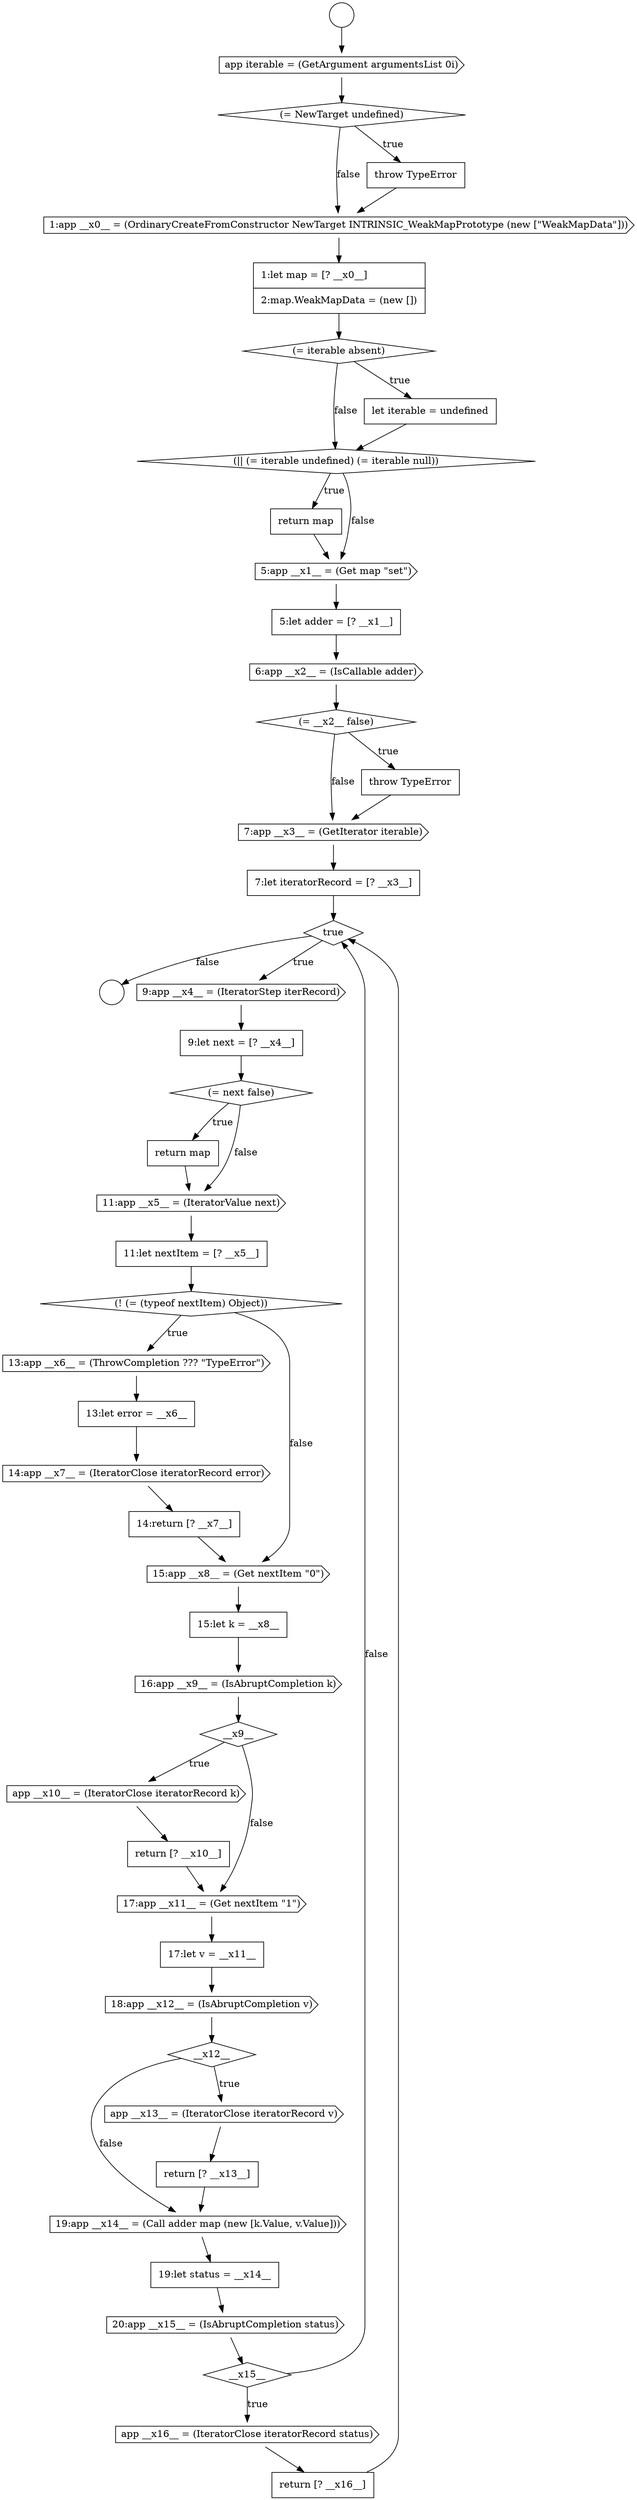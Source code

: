 digraph {
  node0 [shape=circle label=" " color="black" fillcolor="white" style=filled]
  node5 [shape=cds, label=<<font color="black">1:app __x0__ = (OrdinaryCreateFromConstructor NewTarget INTRINSIC_WeakMapPrototype (new [&quot;WeakMapData&quot;]))</font>> color="black" fillcolor="white" style=filled]
  node10 [shape=none, margin=0, label=<<font color="black">
    <table border="0" cellborder="1" cellspacing="0" cellpadding="10">
      <tr><td align="left">return map</td></tr>
    </table>
  </font>> color="black" fillcolor="white" style=filled]
  node14 [shape=diamond, label=<<font color="black">(= __x2__ false)</font>> color="black" fillcolor="white" style=filled]
  node1 [shape=circle label=" " color="black" fillcolor="white" style=filled]
  node6 [shape=none, margin=0, label=<<font color="black">
    <table border="0" cellborder="1" cellspacing="0" cellpadding="10">
      <tr><td align="left">1:let map = [? __x0__]</td></tr>
      <tr><td align="left">2:map.WeakMapData = (new [])</td></tr>
    </table>
  </font>> color="black" fillcolor="white" style=filled]
  node9 [shape=diamond, label=<<font color="black">(|| (= iterable undefined) (= iterable null))</font>> color="black" fillcolor="white" style=filled]
  node2 [shape=cds, label=<<font color="black">app iterable = (GetArgument argumentsList 0i)</font>> color="black" fillcolor="white" style=filled]
  node12 [shape=none, margin=0, label=<<font color="black">
    <table border="0" cellborder="1" cellspacing="0" cellpadding="10">
      <tr><td align="left">5:let adder = [? __x1__]</td></tr>
    </table>
  </font>> color="black" fillcolor="white" style=filled]
  node18 [shape=diamond, label=<<font color="black">true</font>> color="black" fillcolor="white" style=filled]
  node8 [shape=none, margin=0, label=<<font color="black">
    <table border="0" cellborder="1" cellspacing="0" cellpadding="10">
      <tr><td align="left">let iterable = undefined</td></tr>
    </table>
  </font>> color="black" fillcolor="white" style=filled]
  node4 [shape=none, margin=0, label=<<font color="black">
    <table border="0" cellborder="1" cellspacing="0" cellpadding="10">
      <tr><td align="left">throw TypeError</td></tr>
    </table>
  </font>> color="black" fillcolor="white" style=filled]
  node42 [shape=cds, label=<<font color="black">19:app __x14__ = (Call adder map (new [k.Value, v.Value]))</font>> color="black" fillcolor="white" style=filled]
  node24 [shape=none, margin=0, label=<<font color="black">
    <table border="0" cellborder="1" cellspacing="0" cellpadding="10">
      <tr><td align="left">11:let nextItem = [? __x5__]</td></tr>
    </table>
  </font>> color="black" fillcolor="white" style=filled]
  node37 [shape=none, margin=0, label=<<font color="black">
    <table border="0" cellborder="1" cellspacing="0" cellpadding="10">
      <tr><td align="left">17:let v = __x11__</td></tr>
    </table>
  </font>> color="black" fillcolor="white" style=filled]
  node25 [shape=diamond, label=<<font color="black">(! (= (typeof nextItem) Object))</font>> color="black" fillcolor="white" style=filled]
  node20 [shape=none, margin=0, label=<<font color="black">
    <table border="0" cellborder="1" cellspacing="0" cellpadding="10">
      <tr><td align="left">9:let next = [? __x4__]</td></tr>
    </table>
  </font>> color="black" fillcolor="white" style=filled]
  node46 [shape=cds, label=<<font color="black">app __x16__ = (IteratorClose iteratorRecord status)</font>> color="black" fillcolor="white" style=filled]
  node29 [shape=none, margin=0, label=<<font color="black">
    <table border="0" cellborder="1" cellspacing="0" cellpadding="10">
      <tr><td align="left">14:return [? __x7__]</td></tr>
    </table>
  </font>> color="black" fillcolor="white" style=filled]
  node21 [shape=diamond, label=<<font color="black">(= next false)</font>> color="black" fillcolor="white" style=filled]
  node33 [shape=diamond, label=<<font color="black">__x9__</font>> color="black" fillcolor="white" style=filled]
  node28 [shape=cds, label=<<font color="black">14:app __x7__ = (IteratorClose iteratorRecord error)</font>> color="black" fillcolor="white" style=filled]
  node38 [shape=cds, label=<<font color="black">18:app __x12__ = (IsAbruptCompletion v)</font>> color="black" fillcolor="white" style=filled]
  node13 [shape=cds, label=<<font color="black">6:app __x2__ = (IsCallable adder)</font>> color="black" fillcolor="white" style=filled]
  node41 [shape=none, margin=0, label=<<font color="black">
    <table border="0" cellborder="1" cellspacing="0" cellpadding="10">
      <tr><td align="left">return [? __x13__]</td></tr>
    </table>
  </font>> color="black" fillcolor="white" style=filled]
  node45 [shape=diamond, label=<<font color="black">__x15__</font>> color="black" fillcolor="white" style=filled]
  node17 [shape=none, margin=0, label=<<font color="black">
    <table border="0" cellborder="1" cellspacing="0" cellpadding="10">
      <tr><td align="left">7:let iteratorRecord = [? __x3__]</td></tr>
    </table>
  </font>> color="black" fillcolor="white" style=filled]
  node32 [shape=cds, label=<<font color="black">16:app __x9__ = (IsAbruptCompletion k)</font>> color="black" fillcolor="white" style=filled]
  node34 [shape=cds, label=<<font color="black">app __x10__ = (IteratorClose iteratorRecord k)</font>> color="black" fillcolor="white" style=filled]
  node22 [shape=none, margin=0, label=<<font color="black">
    <table border="0" cellborder="1" cellspacing="0" cellpadding="10">
      <tr><td align="left">return map</td></tr>
    </table>
  </font>> color="black" fillcolor="white" style=filled]
  node44 [shape=cds, label=<<font color="black">20:app __x15__ = (IsAbruptCompletion status)</font>> color="black" fillcolor="white" style=filled]
  node27 [shape=none, margin=0, label=<<font color="black">
    <table border="0" cellborder="1" cellspacing="0" cellpadding="10">
      <tr><td align="left">13:let error = __x6__</td></tr>
    </table>
  </font>> color="black" fillcolor="white" style=filled]
  node7 [shape=diamond, label=<<font color="black">(= iterable absent)</font>> color="black" fillcolor="white" style=filled]
  node39 [shape=diamond, label=<<font color="black">__x12__</font>> color="black" fillcolor="white" style=filled]
  node3 [shape=diamond, label=<<font color="black">(= NewTarget undefined)</font>> color="black" fillcolor="white" style=filled]
  node35 [shape=none, margin=0, label=<<font color="black">
    <table border="0" cellborder="1" cellspacing="0" cellpadding="10">
      <tr><td align="left">return [? __x10__]</td></tr>
    </table>
  </font>> color="black" fillcolor="white" style=filled]
  node16 [shape=cds, label=<<font color="black">7:app __x3__ = (GetIterator iterable)</font>> color="black" fillcolor="white" style=filled]
  node31 [shape=none, margin=0, label=<<font color="black">
    <table border="0" cellborder="1" cellspacing="0" cellpadding="10">
      <tr><td align="left">15:let k = __x8__</td></tr>
    </table>
  </font>> color="black" fillcolor="white" style=filled]
  node11 [shape=cds, label=<<font color="black">5:app __x1__ = (Get map &quot;set&quot;)</font>> color="black" fillcolor="white" style=filled]
  node43 [shape=none, margin=0, label=<<font color="black">
    <table border="0" cellborder="1" cellspacing="0" cellpadding="10">
      <tr><td align="left">19:let status = __x14__</td></tr>
    </table>
  </font>> color="black" fillcolor="white" style=filled]
  node40 [shape=cds, label=<<font color="black">app __x13__ = (IteratorClose iteratorRecord v)</font>> color="black" fillcolor="white" style=filled]
  node26 [shape=cds, label=<<font color="black">13:app __x6__ = (ThrowCompletion ??? &quot;TypeError&quot;)</font>> color="black" fillcolor="white" style=filled]
  node23 [shape=cds, label=<<font color="black">11:app __x5__ = (IteratorValue next)</font>> color="black" fillcolor="white" style=filled]
  node36 [shape=cds, label=<<font color="black">17:app __x11__ = (Get nextItem &quot;1&quot;)</font>> color="black" fillcolor="white" style=filled]
  node30 [shape=cds, label=<<font color="black">15:app __x8__ = (Get nextItem &quot;0&quot;)</font>> color="black" fillcolor="white" style=filled]
  node19 [shape=cds, label=<<font color="black">9:app __x4__ = (IteratorStep iterRecord)</font>> color="black" fillcolor="white" style=filled]
  node47 [shape=none, margin=0, label=<<font color="black">
    <table border="0" cellborder="1" cellspacing="0" cellpadding="10">
      <tr><td align="left">return [? __x16__]</td></tr>
    </table>
  </font>> color="black" fillcolor="white" style=filled]
  node15 [shape=none, margin=0, label=<<font color="black">
    <table border="0" cellborder="1" cellspacing="0" cellpadding="10">
      <tr><td align="left">throw TypeError</td></tr>
    </table>
  </font>> color="black" fillcolor="white" style=filled]
  node5 -> node6 [ color="black"]
  node7 -> node8 [label=<<font color="black">true</font>> color="black"]
  node7 -> node9 [label=<<font color="black">false</font>> color="black"]
  node0 -> node2 [ color="black"]
  node26 -> node27 [ color="black"]
  node10 -> node11 [ color="black"]
  node4 -> node5 [ color="black"]
  node8 -> node9 [ color="black"]
  node45 -> node46 [label=<<font color="black">true</font>> color="black"]
  node45 -> node18 [label=<<font color="black">false</font>> color="black"]
  node33 -> node34 [label=<<font color="black">true</font>> color="black"]
  node33 -> node36 [label=<<font color="black">false</font>> color="black"]
  node28 -> node29 [ color="black"]
  node29 -> node30 [ color="black"]
  node42 -> node43 [ color="black"]
  node34 -> node35 [ color="black"]
  node2 -> node3 [ color="black"]
  node3 -> node4 [label=<<font color="black">true</font>> color="black"]
  node3 -> node5 [label=<<font color="black">false</font>> color="black"]
  node15 -> node16 [ color="black"]
  node11 -> node12 [ color="black"]
  node25 -> node26 [label=<<font color="black">true</font>> color="black"]
  node25 -> node30 [label=<<font color="black">false</font>> color="black"]
  node9 -> node10 [label=<<font color="black">true</font>> color="black"]
  node9 -> node11 [label=<<font color="black">false</font>> color="black"]
  node19 -> node20 [ color="black"]
  node13 -> node14 [ color="black"]
  node35 -> node36 [ color="black"]
  node18 -> node19 [label=<<font color="black">true</font>> color="black"]
  node18 -> node1 [label=<<font color="black">false</font>> color="black"]
  node12 -> node13 [ color="black"]
  node36 -> node37 [ color="black"]
  node22 -> node23 [ color="black"]
  node6 -> node7 [ color="black"]
  node47 -> node18 [ color="black"]
  node43 -> node44 [ color="black"]
  node21 -> node22 [label=<<font color="black">true</font>> color="black"]
  node21 -> node23 [label=<<font color="black">false</font>> color="black"]
  node44 -> node45 [ color="black"]
  node27 -> node28 [ color="black"]
  node37 -> node38 [ color="black"]
  node23 -> node24 [ color="black"]
  node31 -> node32 [ color="black"]
  node40 -> node41 [ color="black"]
  node30 -> node31 [ color="black"]
  node20 -> node21 [ color="black"]
  node24 -> node25 [ color="black"]
  node16 -> node17 [ color="black"]
  node46 -> node47 [ color="black"]
  node38 -> node39 [ color="black"]
  node39 -> node40 [label=<<font color="black">true</font>> color="black"]
  node39 -> node42 [label=<<font color="black">false</font>> color="black"]
  node32 -> node33 [ color="black"]
  node17 -> node18 [ color="black"]
  node14 -> node15 [label=<<font color="black">true</font>> color="black"]
  node14 -> node16 [label=<<font color="black">false</font>> color="black"]
  node41 -> node42 [ color="black"]
}
